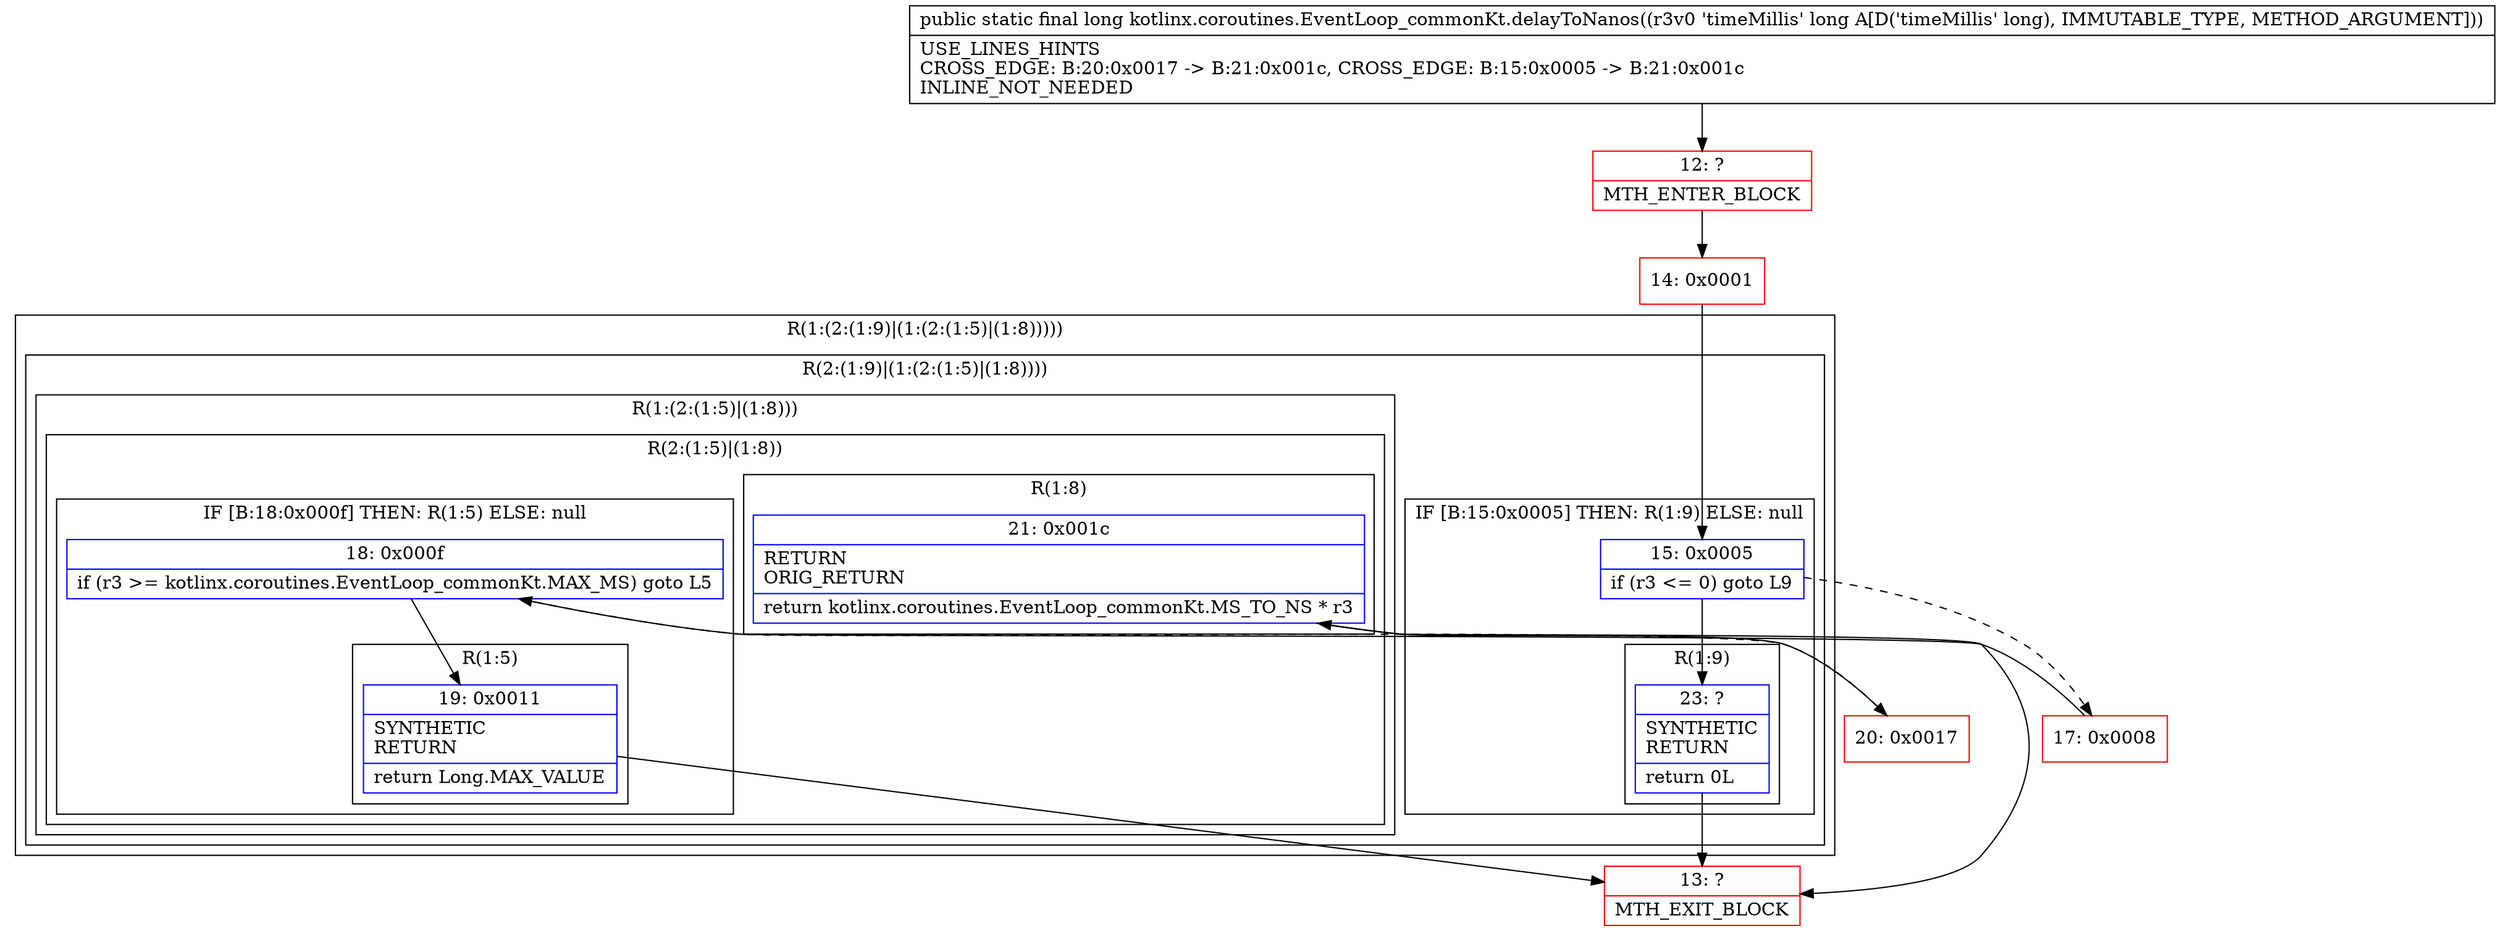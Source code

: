 digraph "CFG forkotlinx.coroutines.EventLoop_commonKt.delayToNanos(J)J" {
subgraph cluster_Region_1891665973 {
label = "R(1:(2:(1:9)|(1:(2:(1:5)|(1:8)))))";
node [shape=record,color=blue];
subgraph cluster_Region_1378212221 {
label = "R(2:(1:9)|(1:(2:(1:5)|(1:8))))";
node [shape=record,color=blue];
subgraph cluster_IfRegion_1135069681 {
label = "IF [B:15:0x0005] THEN: R(1:9) ELSE: null";
node [shape=record,color=blue];
Node_15 [shape=record,label="{15\:\ 0x0005|if (r3 \<= 0) goto L9\l}"];
subgraph cluster_Region_1233508331 {
label = "R(1:9)";
node [shape=record,color=blue];
Node_23 [shape=record,label="{23\:\ ?|SYNTHETIC\lRETURN\l|return 0L\l}"];
}
}
subgraph cluster_Region_1030782926 {
label = "R(1:(2:(1:5)|(1:8)))";
node [shape=record,color=blue];
subgraph cluster_Region_1096984364 {
label = "R(2:(1:5)|(1:8))";
node [shape=record,color=blue];
subgraph cluster_IfRegion_1014437552 {
label = "IF [B:18:0x000f] THEN: R(1:5) ELSE: null";
node [shape=record,color=blue];
Node_18 [shape=record,label="{18\:\ 0x000f|if (r3 \>= kotlinx.coroutines.EventLoop_commonKt.MAX_MS) goto L5\l}"];
subgraph cluster_Region_1529521242 {
label = "R(1:5)";
node [shape=record,color=blue];
Node_19 [shape=record,label="{19\:\ 0x0011|SYNTHETIC\lRETURN\l|return Long.MAX_VALUE\l}"];
}
}
subgraph cluster_Region_1696214782 {
label = "R(1:8)";
node [shape=record,color=blue];
Node_21 [shape=record,label="{21\:\ 0x001c|RETURN\lORIG_RETURN\l|return kotlinx.coroutines.EventLoop_commonKt.MS_TO_NS * r3\l}"];
}
}
}
}
}
Node_12 [shape=record,color=red,label="{12\:\ ?|MTH_ENTER_BLOCK\l}"];
Node_14 [shape=record,color=red,label="{14\:\ 0x0001}"];
Node_17 [shape=record,color=red,label="{17\:\ 0x0008}"];
Node_13 [shape=record,color=red,label="{13\:\ ?|MTH_EXIT_BLOCK\l}"];
Node_20 [shape=record,color=red,label="{20\:\ 0x0017}"];
MethodNode[shape=record,label="{public static final long kotlinx.coroutines.EventLoop_commonKt.delayToNanos((r3v0 'timeMillis' long A[D('timeMillis' long), IMMUTABLE_TYPE, METHOD_ARGUMENT]))  | USE_LINES_HINTS\lCROSS_EDGE: B:20:0x0017 \-\> B:21:0x001c, CROSS_EDGE: B:15:0x0005 \-\> B:21:0x001c\lINLINE_NOT_NEEDED\l}"];
MethodNode -> Node_12;Node_15 -> Node_17[style=dashed];
Node_15 -> Node_23;
Node_23 -> Node_13;
Node_18 -> Node_19;
Node_18 -> Node_20[style=dashed];
Node_19 -> Node_13;
Node_21 -> Node_13;
Node_12 -> Node_14;
Node_14 -> Node_15;
Node_17 -> Node_18;
Node_20 -> Node_21;
}

